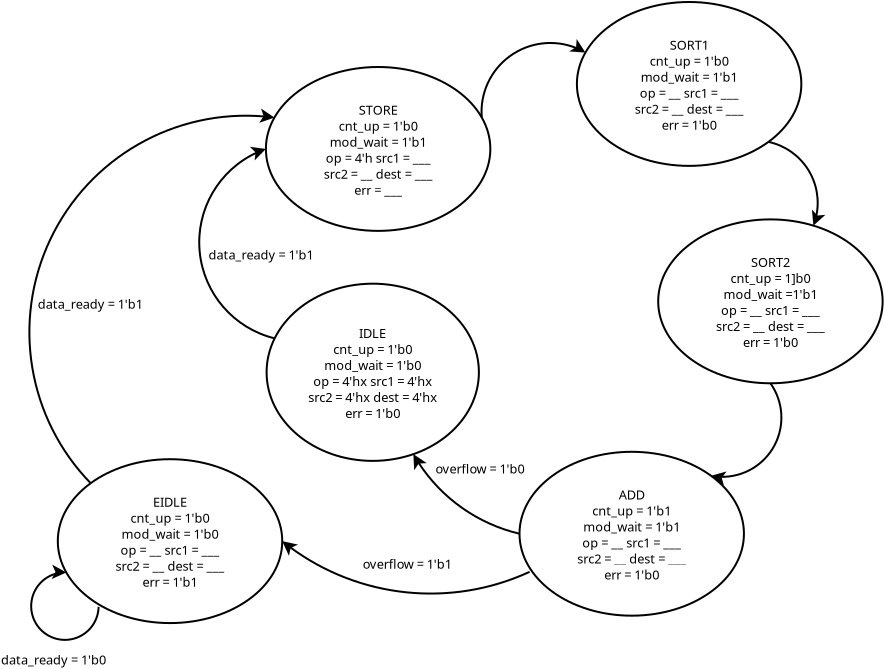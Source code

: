 <?xml version="1.0" encoding="UTF-8"?>
<dia:diagram xmlns:dia="http://www.lysator.liu.se/~alla/dia/">
  <dia:layer name="Background" visible="true" active="true">
    <dia:object type="Flowchart - Ellipse" version="0" id="O0">
      <dia:attribute name="obj_pos">
        <dia:point val="19.65,17.554"/>
      </dia:attribute>
      <dia:attribute name="obj_bb">
        <dia:rectangle val="19.6,17.504;30.315,26.464"/>
      </dia:attribute>
      <dia:attribute name="elem_corner">
        <dia:point val="19.65,17.554"/>
      </dia:attribute>
      <dia:attribute name="elem_width">
        <dia:real val="10.615"/>
      </dia:attribute>
      <dia:attribute name="elem_height">
        <dia:real val="8.86"/>
      </dia:attribute>
      <dia:attribute name="show_background">
        <dia:boolean val="true"/>
      </dia:attribute>
      <dia:attribute name="padding">
        <dia:real val="0.354"/>
      </dia:attribute>
      <dia:attribute name="text">
        <dia:composite type="text">
          <dia:attribute name="string">
            <dia:string>#IDLE
cnt_up = 1'b0
mod_wait = 1'b0
op = 4'hx src1 = 4'hx
src2 = 4'hx dest = 4'hx
err = 1'b0#</dia:string>
          </dia:attribute>
          <dia:attribute name="font">
            <dia:font family="sans" style="0" name="Helvetica"/>
          </dia:attribute>
          <dia:attribute name="height">
            <dia:real val="0.8"/>
          </dia:attribute>
          <dia:attribute name="pos">
            <dia:point val="24.957,20.179"/>
          </dia:attribute>
          <dia:attribute name="color">
            <dia:color val="#000000"/>
          </dia:attribute>
          <dia:attribute name="alignment">
            <dia:enum val="1"/>
          </dia:attribute>
        </dia:composite>
      </dia:attribute>
    </dia:object>
    <dia:object type="Flowchart - Ellipse" version="0" id="O1">
      <dia:attribute name="obj_pos">
        <dia:point val="19.615,6.72"/>
      </dia:attribute>
      <dia:attribute name="obj_bb">
        <dia:rectangle val="19.565,6.67;30.887,14.963"/>
      </dia:attribute>
      <dia:attribute name="elem_corner">
        <dia:point val="19.615,6.72"/>
      </dia:attribute>
      <dia:attribute name="elem_width">
        <dia:real val="11.222"/>
      </dia:attribute>
      <dia:attribute name="elem_height">
        <dia:real val="8.194"/>
      </dia:attribute>
      <dia:attribute name="show_background">
        <dia:boolean val="true"/>
      </dia:attribute>
      <dia:attribute name="padding">
        <dia:real val="0.354"/>
      </dia:attribute>
      <dia:attribute name="text">
        <dia:composite type="text">
          <dia:attribute name="string">
            <dia:string>#STORE
cnt_up = 1'b0
mod_wait = 1'b1
op = 4'h src1 = ___
src2 = __ dest = ___
err = ___#</dia:string>
          </dia:attribute>
          <dia:attribute name="font">
            <dia:font family="sans" style="0" name="Helvetica"/>
          </dia:attribute>
          <dia:attribute name="height">
            <dia:real val="0.8"/>
          </dia:attribute>
          <dia:attribute name="pos">
            <dia:point val="25.226,9.012"/>
          </dia:attribute>
          <dia:attribute name="color">
            <dia:color val="#000000"/>
          </dia:attribute>
          <dia:attribute name="alignment">
            <dia:enum val="1"/>
          </dia:attribute>
        </dia:composite>
      </dia:attribute>
    </dia:object>
    <dia:object type="Flowchart - Ellipse" version="0" id="O2">
      <dia:attribute name="obj_pos">
        <dia:point val="35.165,3.47"/>
      </dia:attribute>
      <dia:attribute name="obj_bb">
        <dia:rectangle val="35.115,3.42;46.437,11.713"/>
      </dia:attribute>
      <dia:attribute name="elem_corner">
        <dia:point val="35.165,3.47"/>
      </dia:attribute>
      <dia:attribute name="elem_width">
        <dia:real val="11.222"/>
      </dia:attribute>
      <dia:attribute name="elem_height">
        <dia:real val="8.194"/>
      </dia:attribute>
      <dia:attribute name="show_background">
        <dia:boolean val="true"/>
      </dia:attribute>
      <dia:attribute name="padding">
        <dia:real val="0.354"/>
      </dia:attribute>
      <dia:attribute name="text">
        <dia:composite type="text">
          <dia:attribute name="string">
            <dia:string>#SORT1
cnt_up = 1'b0
mod_wait = 1'b1
op = __ src1 = ___
src2 = __ dest = ___
err = 1'b0#</dia:string>
          </dia:attribute>
          <dia:attribute name="font">
            <dia:font family="sans" style="0" name="Helvetica"/>
          </dia:attribute>
          <dia:attribute name="height">
            <dia:real val="0.8"/>
          </dia:attribute>
          <dia:attribute name="pos">
            <dia:point val="40.776,5.762"/>
          </dia:attribute>
          <dia:attribute name="color">
            <dia:color val="#000000"/>
          </dia:attribute>
          <dia:attribute name="alignment">
            <dia:enum val="1"/>
          </dia:attribute>
        </dia:composite>
      </dia:attribute>
    </dia:object>
    <dia:object type="Flowchart - Ellipse" version="0" id="O3">
      <dia:attribute name="obj_pos">
        <dia:point val="39.23,14.34"/>
      </dia:attribute>
      <dia:attribute name="obj_bb">
        <dia:rectangle val="39.18,14.29;50.502,22.584"/>
      </dia:attribute>
      <dia:attribute name="elem_corner">
        <dia:point val="39.23,14.34"/>
      </dia:attribute>
      <dia:attribute name="elem_width">
        <dia:real val="11.222"/>
      </dia:attribute>
      <dia:attribute name="elem_height">
        <dia:real val="8.194"/>
      </dia:attribute>
      <dia:attribute name="show_background">
        <dia:boolean val="true"/>
      </dia:attribute>
      <dia:attribute name="padding">
        <dia:real val="0.354"/>
      </dia:attribute>
      <dia:attribute name="text">
        <dia:composite type="text">
          <dia:attribute name="string">
            <dia:string>#SORT2
cnt_up = 1]b0
mod_wait =1'b1
op = __ src1 = ___
src2 = __ dest = ___
err = 1'b0#</dia:string>
          </dia:attribute>
          <dia:attribute name="font">
            <dia:font family="sans" style="0" name="Helvetica"/>
          </dia:attribute>
          <dia:attribute name="height">
            <dia:real val="0.8"/>
          </dia:attribute>
          <dia:attribute name="pos">
            <dia:point val="44.841,16.632"/>
          </dia:attribute>
          <dia:attribute name="color">
            <dia:color val="#000000"/>
          </dia:attribute>
          <dia:attribute name="alignment">
            <dia:enum val="1"/>
          </dia:attribute>
        </dia:composite>
      </dia:attribute>
    </dia:object>
    <dia:object type="Flowchart - Ellipse" version="0" id="O4">
      <dia:attribute name="obj_pos">
        <dia:point val="32.295,25.96"/>
      </dia:attribute>
      <dia:attribute name="obj_bb">
        <dia:rectangle val="32.245,25.91;43.566,34.203"/>
      </dia:attribute>
      <dia:attribute name="elem_corner">
        <dia:point val="32.295,25.96"/>
      </dia:attribute>
      <dia:attribute name="elem_width">
        <dia:real val="11.222"/>
      </dia:attribute>
      <dia:attribute name="elem_height">
        <dia:real val="8.194"/>
      </dia:attribute>
      <dia:attribute name="show_background">
        <dia:boolean val="true"/>
      </dia:attribute>
      <dia:attribute name="padding">
        <dia:real val="0.354"/>
      </dia:attribute>
      <dia:attribute name="text">
        <dia:composite type="text">
          <dia:attribute name="string">
            <dia:string>#ADD
cnt_up = 1'b1
mod_wait = 1'b1
op = __ src1 = ___
src2 = __ dest = ___
err = 1'b0#</dia:string>
          </dia:attribute>
          <dia:attribute name="font">
            <dia:font family="sans" style="0" name="Helvetica"/>
          </dia:attribute>
          <dia:attribute name="height">
            <dia:real val="0.8"/>
          </dia:attribute>
          <dia:attribute name="pos">
            <dia:point val="37.906,28.252"/>
          </dia:attribute>
          <dia:attribute name="color">
            <dia:color val="#000000"/>
          </dia:attribute>
          <dia:attribute name="alignment">
            <dia:enum val="1"/>
          </dia:attribute>
        </dia:composite>
      </dia:attribute>
    </dia:object>
    <dia:object type="Flowchart - Ellipse" version="0" id="O5">
      <dia:attribute name="obj_pos">
        <dia:point val="9.21,26.33"/>
      </dia:attribute>
      <dia:attribute name="obj_bb">
        <dia:rectangle val="9.16,26.28;20.482,34.574"/>
      </dia:attribute>
      <dia:attribute name="elem_corner">
        <dia:point val="9.21,26.33"/>
      </dia:attribute>
      <dia:attribute name="elem_width">
        <dia:real val="11.222"/>
      </dia:attribute>
      <dia:attribute name="elem_height">
        <dia:real val="8.194"/>
      </dia:attribute>
      <dia:attribute name="show_background">
        <dia:boolean val="true"/>
      </dia:attribute>
      <dia:attribute name="padding">
        <dia:real val="0.354"/>
      </dia:attribute>
      <dia:attribute name="text">
        <dia:composite type="text">
          <dia:attribute name="string">
            <dia:string>#EIDLE
cnt_up = 1'b0
mod_wait = 1'b0
op = __ src1 = ___
src2 = __ dest = ___
err = 1'b1#</dia:string>
          </dia:attribute>
          <dia:attribute name="font">
            <dia:font family="sans" style="0" name="Helvetica"/>
          </dia:attribute>
          <dia:attribute name="height">
            <dia:real val="0.8"/>
          </dia:attribute>
          <dia:attribute name="pos">
            <dia:point val="14.821,28.622"/>
          </dia:attribute>
          <dia:attribute name="color">
            <dia:color val="#000000"/>
          </dia:attribute>
          <dia:attribute name="alignment">
            <dia:enum val="1"/>
          </dia:attribute>
        </dia:composite>
      </dia:attribute>
    </dia:object>
    <dia:object type="Standard - Arc" version="0" id="O6">
      <dia:attribute name="obj_pos">
        <dia:point val="20.054,20.288"/>
      </dia:attribute>
      <dia:attribute name="obj_bb">
        <dia:rectangle val="16.232,10.709;20.106,20.341"/>
      </dia:attribute>
      <dia:attribute name="conn_endpoints">
        <dia:point val="20.054,20.288"/>
        <dia:point val="19.615,10.817"/>
      </dia:attribute>
      <dia:attribute name="curve_distance">
        <dia:real val="-3.551"/>
      </dia:attribute>
      <dia:attribute name="line_width">
        <dia:real val="0.1"/>
      </dia:attribute>
      <dia:attribute name="end_arrow">
        <dia:enum val="22"/>
      </dia:attribute>
      <dia:attribute name="end_arrow_length">
        <dia:real val="0.5"/>
      </dia:attribute>
      <dia:attribute name="end_arrow_width">
        <dia:real val="0.5"/>
      </dia:attribute>
      <dia:connections>
        <dia:connection handle="0" to="O0" connection="7"/>
        <dia:connection handle="1" to="O1" connection="8"/>
      </dia:connections>
    </dia:object>
    <dia:object type="Standard - Text" version="1" id="O7">
      <dia:attribute name="obj_pos">
        <dia:point val="16.75,16.35"/>
      </dia:attribute>
      <dia:attribute name="obj_bb">
        <dia:rectangle val="16.75,15.736;22.587,16.54"/>
      </dia:attribute>
      <dia:attribute name="text">
        <dia:composite type="text">
          <dia:attribute name="string">
            <dia:string>#data_ready = 1'b1#</dia:string>
          </dia:attribute>
          <dia:attribute name="font">
            <dia:font family="sans" style="0" name="Helvetica"/>
          </dia:attribute>
          <dia:attribute name="height">
            <dia:real val="0.8"/>
          </dia:attribute>
          <dia:attribute name="pos">
            <dia:point val="16.75,16.35"/>
          </dia:attribute>
          <dia:attribute name="color">
            <dia:color val="#000000"/>
          </dia:attribute>
          <dia:attribute name="alignment">
            <dia:enum val="0"/>
          </dia:attribute>
        </dia:composite>
      </dia:attribute>
      <dia:attribute name="valign">
        <dia:enum val="3"/>
      </dia:attribute>
    </dia:object>
    <dia:object type="Standard - Arc" version="0" id="O8">
      <dia:attribute name="obj_pos">
        <dia:point val="32.295,30.057"/>
      </dia:attribute>
      <dia:attribute name="obj_bb">
        <dia:rectangle val="26.918,26.006;32.365,30.127"/>
      </dia:attribute>
      <dia:attribute name="conn_endpoints">
        <dia:point val="32.295,30.057"/>
        <dia:point val="26.988,26.076"/>
      </dia:attribute>
      <dia:attribute name="curve_distance">
        <dia:real val="-0.693"/>
      </dia:attribute>
      <dia:attribute name="end_arrow">
        <dia:enum val="22"/>
      </dia:attribute>
      <dia:attribute name="end_arrow_length">
        <dia:real val="0.5"/>
      </dia:attribute>
      <dia:attribute name="end_arrow_width">
        <dia:real val="0.5"/>
      </dia:attribute>
      <dia:connections>
        <dia:connection handle="0" to="O4" connection="8"/>
        <dia:connection handle="1" to="O0" connection="13"/>
      </dia:connections>
    </dia:object>
    <dia:object type="Standard - Text" version="1" id="O9">
      <dia:attribute name="obj_pos">
        <dia:point val="28.1,27.05"/>
      </dia:attribute>
      <dia:attribute name="obj_bb">
        <dia:rectangle val="28.1,26.436;33.116,27.24"/>
      </dia:attribute>
      <dia:attribute name="text">
        <dia:composite type="text">
          <dia:attribute name="string">
            <dia:string>#overflow = 1'b0#</dia:string>
          </dia:attribute>
          <dia:attribute name="font">
            <dia:font family="sans" style="0" name="Helvetica"/>
          </dia:attribute>
          <dia:attribute name="height">
            <dia:real val="0.8"/>
          </dia:attribute>
          <dia:attribute name="pos">
            <dia:point val="28.1,27.05"/>
          </dia:attribute>
          <dia:attribute name="color">
            <dia:color val="#000000"/>
          </dia:attribute>
          <dia:attribute name="alignment">
            <dia:enum val="0"/>
          </dia:attribute>
        </dia:composite>
      </dia:attribute>
      <dia:attribute name="valign">
        <dia:enum val="3"/>
      </dia:attribute>
    </dia:object>
    <dia:object type="Standard - Arc" version="0" id="O10">
      <dia:attribute name="obj_pos">
        <dia:point val="32.8,31.962"/>
      </dia:attribute>
      <dia:attribute name="obj_bb">
        <dia:rectangle val="20.376,30.371;32.856,33.099"/>
      </dia:attribute>
      <dia:attribute name="conn_endpoints">
        <dia:point val="32.8,31.962"/>
        <dia:point val="20.431,30.427"/>
      </dia:attribute>
      <dia:attribute name="curve_distance">
        <dia:real val="-1.778"/>
      </dia:attribute>
      <dia:attribute name="end_arrow">
        <dia:enum val="22"/>
      </dia:attribute>
      <dia:attribute name="end_arrow_length">
        <dia:real val="0.5"/>
      </dia:attribute>
      <dia:attribute name="end_arrow_width">
        <dia:real val="0.5"/>
      </dia:attribute>
      <dia:connections>
        <dia:connection handle="1" to="O5" connection="0"/>
      </dia:connections>
    </dia:object>
    <dia:object type="Standard - Text" version="1" id="O11">
      <dia:attribute name="obj_pos">
        <dia:point val="24.46,31.802"/>
      </dia:attribute>
      <dia:attribute name="obj_bb">
        <dia:rectangle val="24.46,31.189;29.474,31.992"/>
      </dia:attribute>
      <dia:attribute name="text">
        <dia:composite type="text">
          <dia:attribute name="string">
            <dia:string>#overflow = 1'b1#</dia:string>
          </dia:attribute>
          <dia:attribute name="font">
            <dia:font family="sans" style="0" name="Helvetica"/>
          </dia:attribute>
          <dia:attribute name="height">
            <dia:real val="0.8"/>
          </dia:attribute>
          <dia:attribute name="pos">
            <dia:point val="24.46,31.802"/>
          </dia:attribute>
          <dia:attribute name="color">
            <dia:color val="#000000"/>
          </dia:attribute>
          <dia:attribute name="alignment">
            <dia:enum val="0"/>
          </dia:attribute>
        </dia:composite>
      </dia:attribute>
      <dia:attribute name="valign">
        <dia:enum val="3"/>
      </dia:attribute>
    </dia:object>
    <dia:object type="Standard - Arc" version="0" id="O12">
      <dia:attribute name="obj_pos">
        <dia:point val="11.25,33.712"/>
      </dia:attribute>
      <dia:attribute name="obj_bb">
        <dia:rectangle val="7.829,31.602;11.321,35.414"/>
      </dia:attribute>
      <dia:attribute name="conn_endpoints">
        <dia:point val="11.25,33.712"/>
        <dia:point val="9.637,31.994"/>
      </dia:attribute>
      <dia:attribute name="curve_distance">
        <dia:real val="-2.891"/>
      </dia:attribute>
      <dia:attribute name="end_arrow">
        <dia:enum val="22"/>
      </dia:attribute>
      <dia:attribute name="end_arrow_length">
        <dia:real val="0.5"/>
      </dia:attribute>
      <dia:attribute name="end_arrow_width">
        <dia:real val="0.5"/>
      </dia:attribute>
      <dia:connections>
        <dia:connection handle="1" to="O5" connection="9"/>
      </dia:connections>
    </dia:object>
    <dia:object type="Standard - Arc" version="0" id="O13">
      <dia:attribute name="obj_pos">
        <dia:point val="10.853,27.53"/>
      </dia:attribute>
      <dia:attribute name="obj_bb">
        <dia:rectangle val="7.74,8.795;20.109,27.597"/>
      </dia:attribute>
      <dia:attribute name="conn_endpoints">
        <dia:point val="10.853,27.53"/>
        <dia:point val="20.042,9.249"/>
      </dia:attribute>
      <dia:attribute name="curve_distance">
        <dia:real val="-7.28"/>
      </dia:attribute>
      <dia:attribute name="end_arrow">
        <dia:enum val="22"/>
      </dia:attribute>
      <dia:attribute name="end_arrow_length">
        <dia:real val="0.5"/>
      </dia:attribute>
      <dia:attribute name="end_arrow_width">
        <dia:real val="0.5"/>
      </dia:attribute>
      <dia:connections>
        <dia:connection handle="0" to="O5" connection="6"/>
        <dia:connection handle="1" to="O1" connection="7"/>
      </dia:connections>
    </dia:object>
    <dia:object type="Standard - Text" version="1" id="O14">
      <dia:attribute name="obj_pos">
        <dia:point val="8.21,18.802"/>
      </dia:attribute>
      <dia:attribute name="obj_bb">
        <dia:rectangle val="8.191,18.189;14.028,18.992"/>
      </dia:attribute>
      <dia:attribute name="text">
        <dia:composite type="text">
          <dia:attribute name="string">
            <dia:string>#data_ready = 1'b1#</dia:string>
          </dia:attribute>
          <dia:attribute name="font">
            <dia:font family="sans" style="0" name="Helvetica"/>
          </dia:attribute>
          <dia:attribute name="height">
            <dia:real val="0.8"/>
          </dia:attribute>
          <dia:attribute name="pos">
            <dia:point val="8.21,18.802"/>
          </dia:attribute>
          <dia:attribute name="color">
            <dia:color val="#000000"/>
          </dia:attribute>
          <dia:attribute name="alignment">
            <dia:enum val="0"/>
          </dia:attribute>
        </dia:composite>
      </dia:attribute>
      <dia:attribute name="valign">
        <dia:enum val="3"/>
      </dia:attribute>
    </dia:object>
    <dia:object type="Standard - Text" version="1" id="O15">
      <dia:attribute name="obj_pos">
        <dia:point val="6.37,36.597"/>
      </dia:attribute>
      <dia:attribute name="obj_bb">
        <dia:rectangle val="6.37,35.984;12.21,36.787"/>
      </dia:attribute>
      <dia:attribute name="text">
        <dia:composite type="text">
          <dia:attribute name="string">
            <dia:string>#data_ready = 1'b0#</dia:string>
          </dia:attribute>
          <dia:attribute name="font">
            <dia:font family="sans" style="0" name="Helvetica"/>
          </dia:attribute>
          <dia:attribute name="height">
            <dia:real val="0.8"/>
          </dia:attribute>
          <dia:attribute name="pos">
            <dia:point val="6.37,36.597"/>
          </dia:attribute>
          <dia:attribute name="color">
            <dia:color val="#000000"/>
          </dia:attribute>
          <dia:attribute name="alignment">
            <dia:enum val="0"/>
          </dia:attribute>
        </dia:composite>
      </dia:attribute>
      <dia:attribute name="valign">
        <dia:enum val="3"/>
      </dia:attribute>
    </dia:object>
    <dia:object type="Standard - Arc" version="0" id="O16">
      <dia:attribute name="obj_pos">
        <dia:point val="30.409,9.249"/>
      </dia:attribute>
      <dia:attribute name="obj_bb">
        <dia:rectangle val="30.34,5.319;35.661,9.318"/>
      </dia:attribute>
      <dia:attribute name="conn_endpoints">
        <dia:point val="30.409,9.249"/>
        <dia:point val="35.592,5.999"/>
      </dia:attribute>
      <dia:attribute name="curve_distance">
        <dia:real val="-1.864"/>
      </dia:attribute>
      <dia:attribute name="end_arrow">
        <dia:enum val="22"/>
      </dia:attribute>
      <dia:attribute name="end_arrow_length">
        <dia:real val="0.5"/>
      </dia:attribute>
      <dia:attribute name="end_arrow_width">
        <dia:real val="0.5"/>
      </dia:attribute>
      <dia:connections>
        <dia:connection handle="0" to="O1" connection="1"/>
        <dia:connection handle="1" to="O2" connection="7"/>
      </dia:connections>
    </dia:object>
    <dia:object type="Standard - Arc" version="0" id="O17">
      <dia:attribute name="obj_pos">
        <dia:point val="44.743,10.464"/>
      </dia:attribute>
      <dia:attribute name="obj_bb">
        <dia:rectangle val="44.675,10.396;47.59,14.72"/>
      </dia:attribute>
      <dia:attribute name="conn_endpoints">
        <dia:point val="44.743,10.464"/>
        <dia:point val="46.988,14.652"/>
      </dia:attribute>
      <dia:attribute name="curve_distance">
        <dia:real val="-1.1"/>
      </dia:attribute>
      <dia:attribute name="end_arrow">
        <dia:enum val="22"/>
      </dia:attribute>
      <dia:attribute name="end_arrow_length">
        <dia:real val="0.5"/>
      </dia:attribute>
      <dia:attribute name="end_arrow_width">
        <dia:real val="0.5"/>
      </dia:attribute>
      <dia:connections>
        <dia:connection handle="0" to="O2" connection="14"/>
        <dia:connection handle="1" to="O3" connection="3"/>
      </dia:connections>
    </dia:object>
    <dia:object type="Standard - Arc" version="0" id="O18">
      <dia:attribute name="obj_pos">
        <dia:point val="44.841,22.534"/>
      </dia:attribute>
      <dia:attribute name="obj_bb">
        <dia:rectangle val="41.804,22.464;45.44,27.651"/>
      </dia:attribute>
      <dia:attribute name="conn_endpoints">
        <dia:point val="44.841,22.534"/>
        <dia:point val="41.873,27.16"/>
      </dia:attribute>
      <dia:attribute name="curve_distance">
        <dia:real val="-1.858"/>
      </dia:attribute>
      <dia:attribute name="end_arrow">
        <dia:enum val="22"/>
      </dia:attribute>
      <dia:attribute name="end_arrow_length">
        <dia:real val="0.5"/>
      </dia:attribute>
      <dia:attribute name="end_arrow_width">
        <dia:real val="0.5"/>
      </dia:attribute>
      <dia:connections>
        <dia:connection handle="0" to="O3" connection="12"/>
        <dia:connection handle="1" to="O4" connection="2"/>
      </dia:connections>
    </dia:object>
  </dia:layer>
</dia:diagram>

